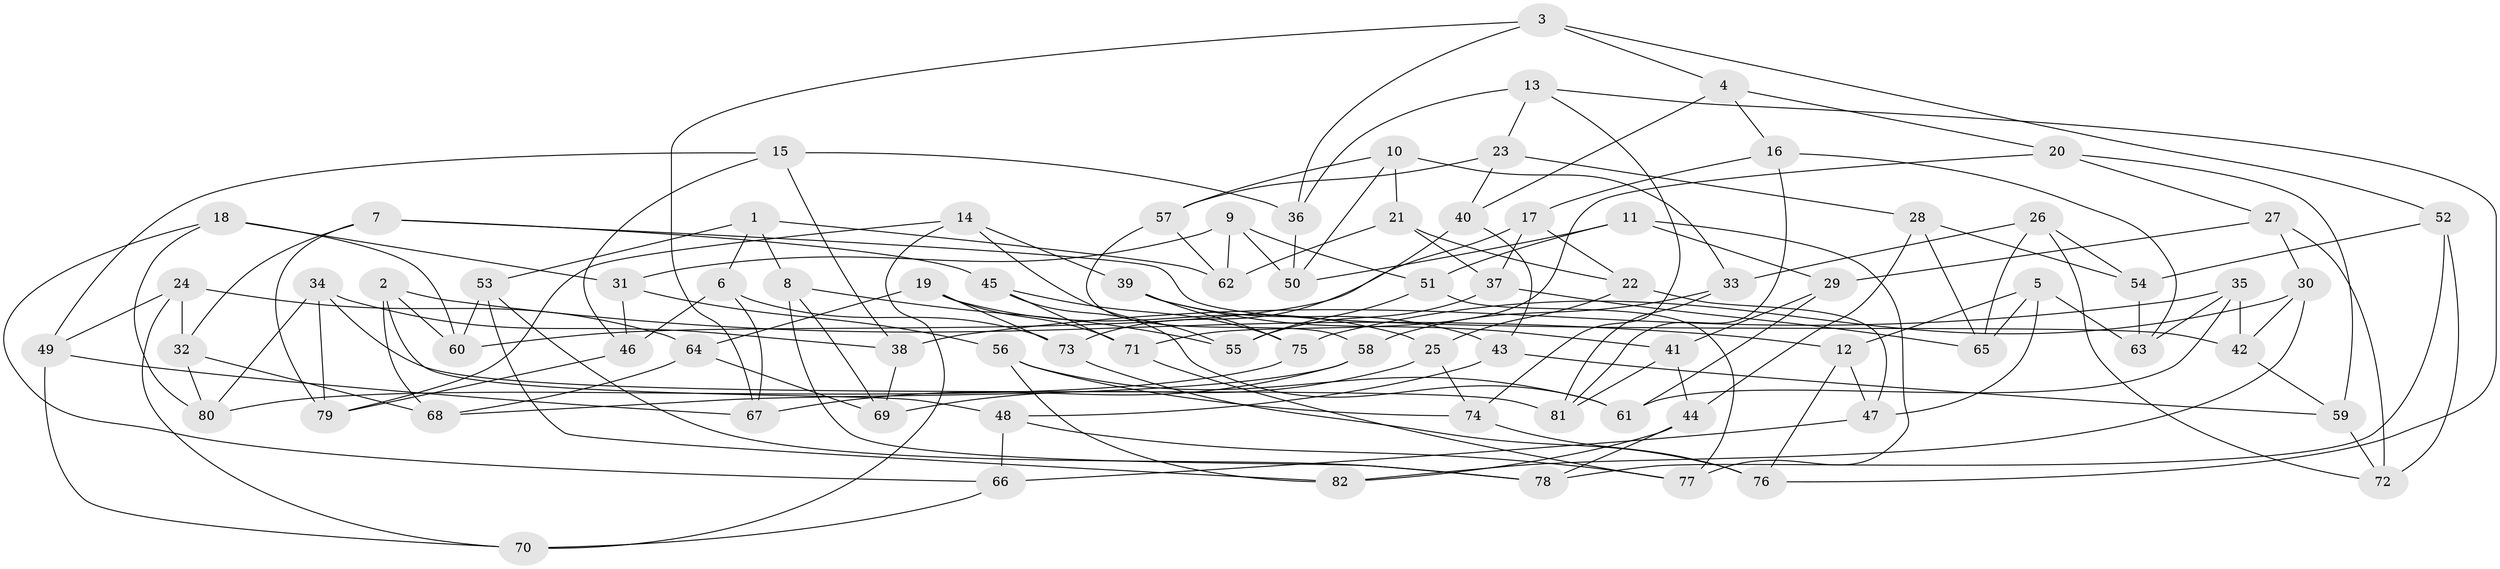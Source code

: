 // coarse degree distribution, {4: 0.3333333333333333, 6: 0.5098039215686274, 5: 0.09803921568627451, 3: 0.058823529411764705}
// Generated by graph-tools (version 1.1) at 2025/52/02/27/25 19:52:29]
// undirected, 82 vertices, 164 edges
graph export_dot {
graph [start="1"]
  node [color=gray90,style=filled];
  1;
  2;
  3;
  4;
  5;
  6;
  7;
  8;
  9;
  10;
  11;
  12;
  13;
  14;
  15;
  16;
  17;
  18;
  19;
  20;
  21;
  22;
  23;
  24;
  25;
  26;
  27;
  28;
  29;
  30;
  31;
  32;
  33;
  34;
  35;
  36;
  37;
  38;
  39;
  40;
  41;
  42;
  43;
  44;
  45;
  46;
  47;
  48;
  49;
  50;
  51;
  52;
  53;
  54;
  55;
  56;
  57;
  58;
  59;
  60;
  61;
  62;
  63;
  64;
  65;
  66;
  67;
  68;
  69;
  70;
  71;
  72;
  73;
  74;
  75;
  76;
  77;
  78;
  79;
  80;
  81;
  82;
  1 -- 6;
  1 -- 62;
  1 -- 53;
  1 -- 8;
  2 -- 68;
  2 -- 48;
  2 -- 60;
  2 -- 12;
  3 -- 36;
  3 -- 52;
  3 -- 4;
  3 -- 67;
  4 -- 20;
  4 -- 40;
  4 -- 16;
  5 -- 12;
  5 -- 47;
  5 -- 63;
  5 -- 65;
  6 -- 67;
  6 -- 73;
  6 -- 46;
  7 -- 42;
  7 -- 32;
  7 -- 79;
  7 -- 45;
  8 -- 69;
  8 -- 78;
  8 -- 55;
  9 -- 50;
  9 -- 62;
  9 -- 31;
  9 -- 51;
  10 -- 33;
  10 -- 50;
  10 -- 57;
  10 -- 21;
  11 -- 50;
  11 -- 51;
  11 -- 77;
  11 -- 29;
  12 -- 47;
  12 -- 76;
  13 -- 36;
  13 -- 23;
  13 -- 74;
  13 -- 76;
  14 -- 39;
  14 -- 79;
  14 -- 55;
  14 -- 70;
  15 -- 46;
  15 -- 38;
  15 -- 49;
  15 -- 36;
  16 -- 63;
  16 -- 17;
  16 -- 81;
  17 -- 37;
  17 -- 60;
  17 -- 22;
  18 -- 66;
  18 -- 80;
  18 -- 60;
  18 -- 31;
  19 -- 71;
  19 -- 25;
  19 -- 64;
  19 -- 73;
  20 -- 27;
  20 -- 59;
  20 -- 71;
  21 -- 62;
  21 -- 22;
  21 -- 37;
  22 -- 25;
  22 -- 47;
  23 -- 28;
  23 -- 57;
  23 -- 40;
  24 -- 64;
  24 -- 70;
  24 -- 49;
  24 -- 32;
  25 -- 69;
  25 -- 74;
  26 -- 54;
  26 -- 33;
  26 -- 72;
  26 -- 65;
  27 -- 30;
  27 -- 29;
  27 -- 72;
  28 -- 54;
  28 -- 44;
  28 -- 65;
  29 -- 41;
  29 -- 61;
  30 -- 82;
  30 -- 75;
  30 -- 42;
  31 -- 56;
  31 -- 46;
  32 -- 80;
  32 -- 68;
  33 -- 58;
  33 -- 81;
  34 -- 38;
  34 -- 79;
  34 -- 81;
  34 -- 80;
  35 -- 63;
  35 -- 42;
  35 -- 38;
  35 -- 61;
  36 -- 50;
  37 -- 65;
  37 -- 55;
  38 -- 69;
  39 -- 43;
  39 -- 75;
  39 -- 41;
  40 -- 73;
  40 -- 43;
  41 -- 81;
  41 -- 44;
  42 -- 59;
  43 -- 59;
  43 -- 48;
  44 -- 82;
  44 -- 78;
  45 -- 75;
  45 -- 61;
  45 -- 71;
  46 -- 79;
  47 -- 66;
  48 -- 77;
  48 -- 66;
  49 -- 67;
  49 -- 70;
  51 -- 77;
  51 -- 55;
  52 -- 72;
  52 -- 54;
  52 -- 78;
  53 -- 78;
  53 -- 82;
  53 -- 60;
  54 -- 63;
  56 -- 61;
  56 -- 74;
  56 -- 82;
  57 -- 62;
  57 -- 58;
  58 -- 68;
  58 -- 67;
  59 -- 72;
  64 -- 68;
  64 -- 69;
  66 -- 70;
  71 -- 77;
  73 -- 76;
  74 -- 76;
  75 -- 80;
}
